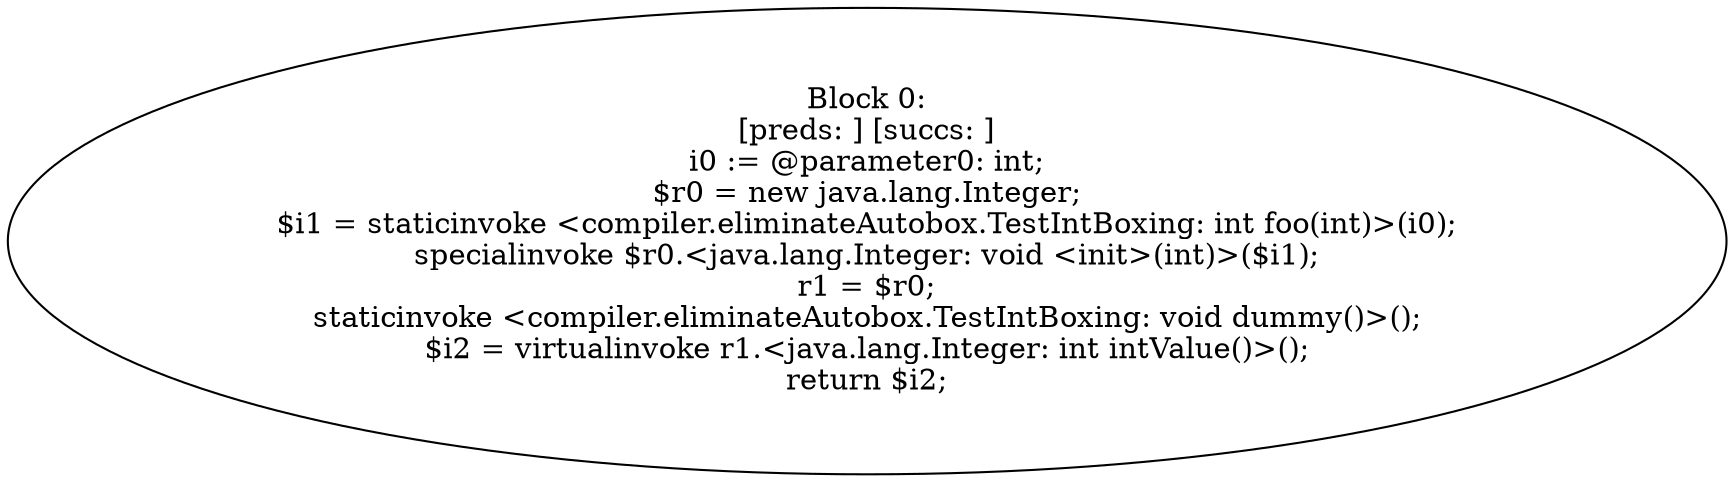 digraph "unitGraph" {
    "Block 0:
[preds: ] [succs: ]
i0 := @parameter0: int;
$r0 = new java.lang.Integer;
$i1 = staticinvoke <compiler.eliminateAutobox.TestIntBoxing: int foo(int)>(i0);
specialinvoke $r0.<java.lang.Integer: void <init>(int)>($i1);
r1 = $r0;
staticinvoke <compiler.eliminateAutobox.TestIntBoxing: void dummy()>();
$i2 = virtualinvoke r1.<java.lang.Integer: int intValue()>();
return $i2;
"
}

